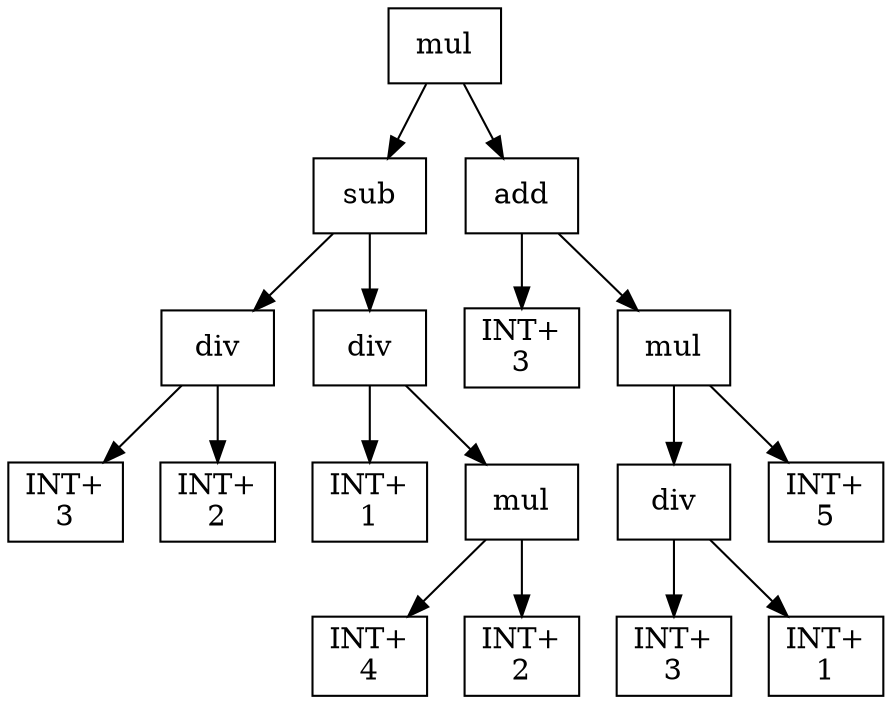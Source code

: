 digraph expr {
  node [shape=box];
  n1 [label="mul"];
  n2 [label="sub"];
  n3 [label="div"];
  n4 [label="INT+\n3"];
  n5 [label="INT+\n2"];
  n3 -> n4;
  n3 -> n5;
  n6 [label="div"];
  n7 [label="INT+\n1"];
  n8 [label="mul"];
  n9 [label="INT+\n4"];
  n10 [label="INT+\n2"];
  n8 -> n9;
  n8 -> n10;
  n6 -> n7;
  n6 -> n8;
  n2 -> n3;
  n2 -> n6;
  n11 [label="add"];
  n12 [label="INT+\n3"];
  n13 [label="mul"];
  n14 [label="div"];
  n15 [label="INT+\n3"];
  n16 [label="INT+\n1"];
  n14 -> n15;
  n14 -> n16;
  n17 [label="INT+\n5"];
  n13 -> n14;
  n13 -> n17;
  n11 -> n12;
  n11 -> n13;
  n1 -> n2;
  n1 -> n11;
}